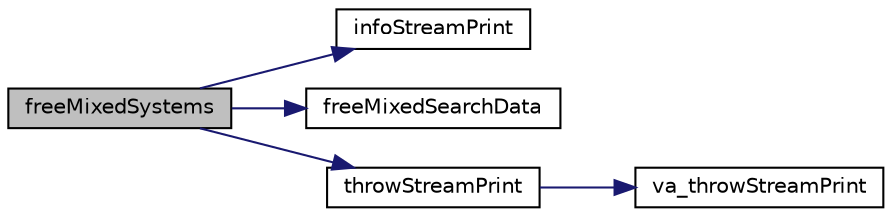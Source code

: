 digraph "freeMixedSystems"
{
  edge [fontname="Helvetica",fontsize="10",labelfontname="Helvetica",labelfontsize="10"];
  node [fontname="Helvetica",fontsize="10",shape=record];
  rankdir="LR";
  Node11 [label="freeMixedSystems",height=0.2,width=0.4,color="black", fillcolor="grey75", style="filled", fontcolor="black"];
  Node11 -> Node12 [color="midnightblue",fontsize="10",style="solid",fontname="Helvetica"];
  Node12 [label="infoStreamPrint",height=0.2,width=0.4,color="black", fillcolor="white", style="filled",URL="$d8/d3d/omc__error_8c.html#a10db3e5db0fc2d27b41ceafbbca0d2ad"];
  Node11 -> Node13 [color="midnightblue",fontsize="10",style="solid",fontname="Helvetica"];
  Node13 [label="freeMixedSearchData",height=0.2,width=0.4,color="black", fillcolor="white", style="filled",URL="$d3/d36/mixed_search_solver_8c.html#ab5da6ce375c7c6dcadaf0bb65af807c7"];
  Node11 -> Node14 [color="midnightblue",fontsize="10",style="solid",fontname="Helvetica"];
  Node14 [label="throwStreamPrint",height=0.2,width=0.4,color="black", fillcolor="white", style="filled",URL="$d8/d3d/omc__error_8c.html#ace3549ed53d1ce9f60bcdfe2f941a592"];
  Node14 -> Node15 [color="midnightblue",fontsize="10",style="solid",fontname="Helvetica"];
  Node15 [label="va_throwStreamPrint",height=0.2,width=0.4,color="black", fillcolor="white", style="filled",URL="$d8/d3d/omc__error_8c.html#aa11774b25878a13bb0b79660763b3ca4"];
}
